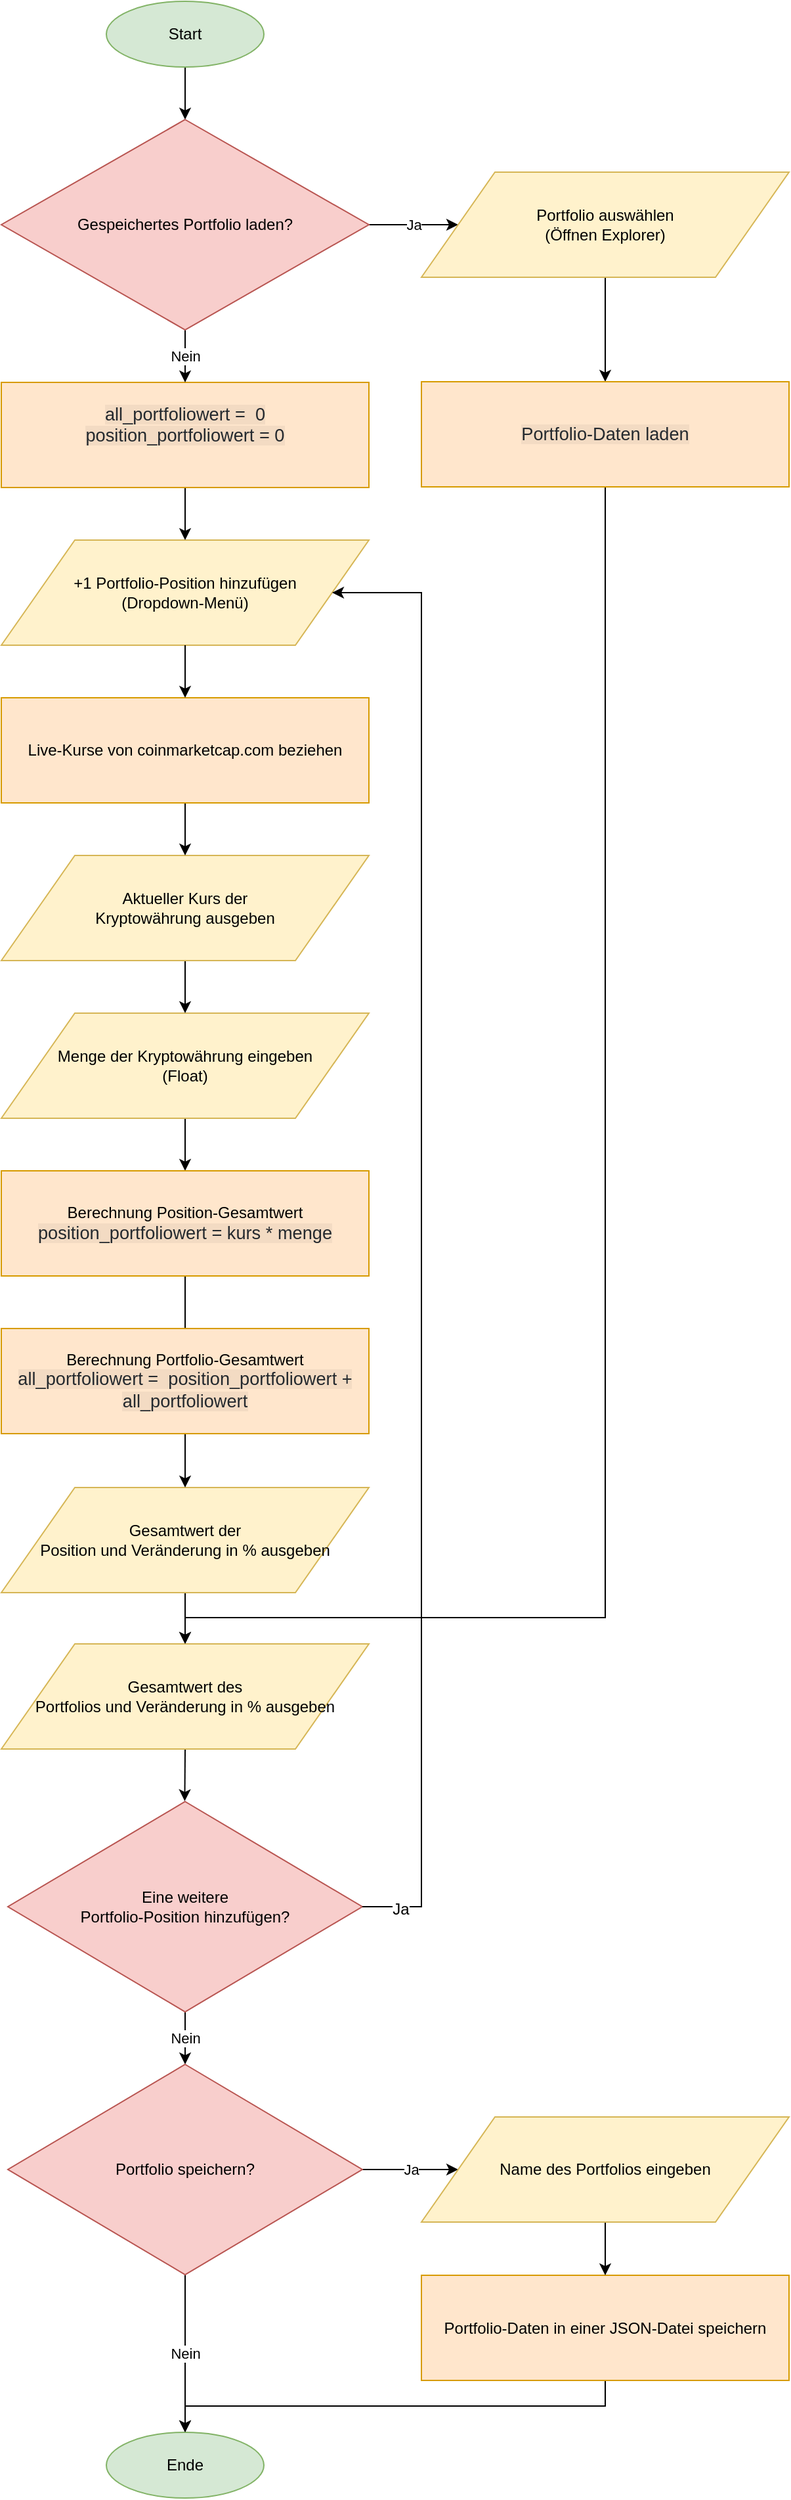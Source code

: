 <mxfile version="12.0.2" type="device" pages="1"><diagram id="6a731a19-8d31-9384-78a2-239565b7b9f0" name="Page-1"><mxGraphModel dx="2926" dy="2213" grid="1" gridSize="10" guides="1" tooltips="1" connect="1" arrows="1" fold="1" page="1" pageScale="1" pageWidth="1169" pageHeight="827" background="#ffffff" math="0" shadow="0"><root><mxCell id="0"/><mxCell id="1" parent="0"/><mxCell id="gQJBG_aihoFl0c_zbvvk-51" style="edgeStyle=orthogonalEdgeStyle;rounded=0;orthogonalLoop=1;jettySize=auto;html=1;exitX=0.5;exitY=1;exitDx=0;exitDy=0;entryX=0.5;entryY=0;entryDx=0;entryDy=0;" parent="1" source="RYur36kJQ92ts0cWK2WX-57" target="gQJBG_aihoFl0c_zbvvk-44" edge="1"><mxGeometry relative="1" as="geometry"/></mxCell><mxCell id="RYur36kJQ92ts0cWK2WX-57" value="Start" style="ellipse;whiteSpace=wrap;html=1;fillColor=#d5e8d4;strokeColor=#82b366;" parent="1" vertex="1"><mxGeometry x="240" y="-250" width="120" height="50" as="geometry"/></mxCell><mxCell id="Pkvh-YzWq8QNG8HU73ok-8" value="&lt;span style=&quot;white-space: normal&quot;&gt;+1 Portfolio-Position hinzufügen&lt;br&gt;(Dropdown-Menü)&lt;/span&gt;" style="shape=parallelogram;perimeter=parallelogramPerimeter;whiteSpace=wrap;html=1;fillColor=#fff2cc;strokeColor=#d6b656;" parent="1" vertex="1"><mxGeometry x="160" y="160" width="280" height="80" as="geometry"/></mxCell><mxCell id="gQJBG_aihoFl0c_zbvvk-7" style="edgeStyle=orthogonalEdgeStyle;rounded=0;orthogonalLoop=1;jettySize=auto;html=1;exitX=0.5;exitY=1;exitDx=0;exitDy=0;entryX=0.5;entryY=0;entryDx=0;entryDy=0;" parent="1" source="Pkvh-YzWq8QNG8HU73ok-9" target="gQJBG_aihoFl0c_zbvvk-6" edge="1"><mxGeometry relative="1" as="geometry"/></mxCell><mxCell id="Pkvh-YzWq8QNG8HU73ok-9" value="&lt;span style=&quot;white-space: normal&quot;&gt;Menge der Kryptowährung eingeben&lt;br&gt;(Float)&lt;br&gt;&lt;/span&gt;" style="shape=parallelogram;perimeter=parallelogramPerimeter;whiteSpace=wrap;html=1;fillColor=#fff2cc;strokeColor=#d6b656;" parent="1" vertex="1"><mxGeometry x="160" y="520" width="280" height="80" as="geometry"/></mxCell><mxCell id="gQJBG_aihoFl0c_zbvvk-4" style="edgeStyle=orthogonalEdgeStyle;rounded=0;orthogonalLoop=1;jettySize=auto;html=1;exitX=0.5;exitY=1;exitDx=0;exitDy=0;entryX=0.5;entryY=0;entryDx=0;entryDy=0;" parent="1" source="Pkvh-YzWq8QNG8HU73ok-12" target="Pkvh-YzWq8QNG8HU73ok-9" edge="1"><mxGeometry relative="1" as="geometry"/></mxCell><mxCell id="Pkvh-YzWq8QNG8HU73ok-12" value="Aktueller Kurs der &lt;br&gt;Kryptowährung ausgeben" style="shape=parallelogram;perimeter=parallelogramPerimeter;whiteSpace=wrap;html=1;fillColor=#fff2cc;strokeColor=#d6b656;" parent="1" vertex="1"><mxGeometry x="160" y="400" width="280" height="80" as="geometry"/></mxCell><mxCell id="gQJBG_aihoFl0c_zbvvk-26" style="edgeStyle=orthogonalEdgeStyle;rounded=0;orthogonalLoop=1;jettySize=auto;html=1;exitX=0.5;exitY=1;exitDx=0;exitDy=0;entryX=0.5;entryY=0;entryDx=0;entryDy=0;" parent="1" source="Pkvh-YzWq8QNG8HU73ok-17" target="gQJBG_aihoFl0c_zbvvk-23" edge="1"><mxGeometry relative="1" as="geometry"/></mxCell><mxCell id="Pkvh-YzWq8QNG8HU73ok-17" value="Gesamtwert der&lt;br&gt;Position und Veränderung in % ausgeben" style="shape=parallelogram;perimeter=parallelogramPerimeter;whiteSpace=wrap;html=1;fillColor=#fff2cc;strokeColor=#d6b656;" parent="1" vertex="1"><mxGeometry x="160" y="881" width="280" height="80" as="geometry"/></mxCell><mxCell id="gQJBG_aihoFl0c_zbvvk-3" style="edgeStyle=orthogonalEdgeStyle;rounded=0;orthogonalLoop=1;jettySize=auto;html=1;exitX=0.5;exitY=1;exitDx=0;exitDy=0;entryX=0.5;entryY=0;entryDx=0;entryDy=0;" parent="1" source="Pkvh-YzWq8QNG8HU73ok-1" target="Pkvh-YzWq8QNG8HU73ok-12" edge="1"><mxGeometry relative="1" as="geometry"/></mxCell><mxCell id="Pkvh-YzWq8QNG8HU73ok-1" value="Live-Kurse von coinmarketcap.com beziehen" style="shape=process;whiteSpace=wrap;html=1;backgroundOutline=1;fillColor=#ffe6cc;strokeColor=#d79b00;size=0;" parent="1" vertex="1"><mxGeometry x="160" y="280" width="280" height="80" as="geometry"/></mxCell><mxCell id="gQJBG_aihoFl0c_zbvvk-1" style="edgeStyle=orthogonalEdgeStyle;rounded=0;orthogonalLoop=1;jettySize=auto;html=1;exitX=0.5;exitY=1;exitDx=0;exitDy=0;entryX=0.5;entryY=0;entryDx=0;entryDy=0;" parent="1" source="Pkvh-YzWq8QNG8HU73ok-8" target="Pkvh-YzWq8QNG8HU73ok-1" edge="1"><mxGeometry relative="1" as="geometry"><mxPoint x="300" y="220" as="sourcePoint"/><mxPoint x="300" y="343" as="targetPoint"/></mxGeometry></mxCell><mxCell id="gQJBG_aihoFl0c_zbvvk-8" style="edgeStyle=orthogonalEdgeStyle;rounded=0;orthogonalLoop=1;jettySize=auto;html=1;exitX=0.5;exitY=1;exitDx=0;exitDy=0;entryX=0.5;entryY=0;entryDx=0;entryDy=0;" parent="1" source="gQJBG_aihoFl0c_zbvvk-6" target="Pkvh-YzWq8QNG8HU73ok-17" edge="1"><mxGeometry relative="1" as="geometry"/></mxCell><mxCell id="gQJBG_aihoFl0c_zbvvk-6" value="&lt;span style=&quot;white-space: normal&quot;&gt;Berechnung Position-Gesamtwert&lt;br&gt;&lt;/span&gt;&lt;span style=&quot;color: rgb(36 , 41 , 46) ; font-family: , &amp;#34;consolas&amp;#34; , &amp;#34;liberation mono&amp;#34; , &amp;#34;menlo&amp;#34; , monospace ; font-size: 13.6px ; background-color: rgba(27 , 31 , 35 , 0.05)&quot;&gt;position_portfoliowert = kurs * menge&lt;/span&gt;&lt;span style=&quot;white-space: normal&quot;&gt;&lt;br&gt;&lt;/span&gt;" style="shape=process;whiteSpace=wrap;html=1;backgroundOutline=1;fillColor=#ffe6cc;strokeColor=#d79b00;size=0;" parent="1" vertex="1"><mxGeometry x="160" y="640" width="280" height="80" as="geometry"/></mxCell><mxCell id="gQJBG_aihoFl0c_zbvvk-36" value="Nein" style="edgeStyle=orthogonalEdgeStyle;rounded=0;orthogonalLoop=1;jettySize=auto;html=1;exitX=0.5;exitY=1;exitDx=0;exitDy=0;entryX=0.5;entryY=0;entryDx=0;entryDy=0;" parent="1" source="gQJBG_aihoFl0c_zbvvk-9" target="gQJBG_aihoFl0c_zbvvk-15" edge="1"><mxGeometry relative="1" as="geometry"/></mxCell><mxCell id="gQJBG_aihoFl0c_zbvvk-9" value="Eine weitere &lt;br&gt;Portfolio-Position hinzufügen?" style="rhombus;whiteSpace=wrap;html=1;fillColor=#f8cecc;strokeColor=#b85450;" parent="1" vertex="1"><mxGeometry x="165" y="1120" width="270" height="160" as="geometry"/></mxCell><mxCell id="gQJBG_aihoFl0c_zbvvk-17" value="Nein" style="edgeStyle=orthogonalEdgeStyle;rounded=0;orthogonalLoop=1;jettySize=auto;html=1;exitX=0.5;exitY=1;exitDx=0;exitDy=0;entryX=0.5;entryY=0;entryDx=0;entryDy=0;" parent="1" source="gQJBG_aihoFl0c_zbvvk-15" target="gQJBG_aihoFl0c_zbvvk-16" edge="1"><mxGeometry relative="1" as="geometry"/></mxCell><mxCell id="gQJBG_aihoFl0c_zbvvk-41" value="Ja" style="edgeStyle=orthogonalEdgeStyle;rounded=0;orthogonalLoop=1;jettySize=auto;html=1;exitX=1;exitY=0.5;exitDx=0;exitDy=0;entryX=0;entryY=0.5;entryDx=0;entryDy=0;" parent="1" source="gQJBG_aihoFl0c_zbvvk-15" target="gQJBG_aihoFl0c_zbvvk-58" edge="1"><mxGeometry relative="1" as="geometry"/></mxCell><mxCell id="gQJBG_aihoFl0c_zbvvk-15" value="Portfolio speichern?" style="rhombus;whiteSpace=wrap;html=1;fillColor=#f8cecc;strokeColor=#b85450;" parent="1" vertex="1"><mxGeometry x="165" y="1320" width="270" height="160" as="geometry"/></mxCell><mxCell id="gQJBG_aihoFl0c_zbvvk-16" value="Ende" style="ellipse;whiteSpace=wrap;html=1;fillColor=#d5e8d4;strokeColor=#82b366;" parent="1" vertex="1"><mxGeometry x="240" y="1600" width="120" height="50" as="geometry"/></mxCell><mxCell id="gQJBG_aihoFl0c_zbvvk-35" style="edgeStyle=orthogonalEdgeStyle;rounded=0;orthogonalLoop=1;jettySize=auto;html=1;exitX=0.5;exitY=1;exitDx=0;exitDy=0;entryX=0.5;entryY=0;entryDx=0;entryDy=0;" parent="1" source="gQJBG_aihoFl0c_zbvvk-23" edge="1"><mxGeometry relative="1" as="geometry"><mxPoint x="299.706" y="1119.647" as="targetPoint"/></mxGeometry></mxCell><mxCell id="gQJBG_aihoFl0c_zbvvk-23" value="Gesamtwert des&lt;br&gt;Portfolios und Veränderung in % ausgeben" style="shape=parallelogram;perimeter=parallelogramPerimeter;whiteSpace=wrap;html=1;fillColor=#fff2cc;strokeColor=#d6b656;" parent="1" vertex="1"><mxGeometry x="160" y="1000" width="280" height="80" as="geometry"/></mxCell><mxCell id="gQJBG_aihoFl0c_zbvvk-25" value="&lt;span style=&quot;white-space: normal&quot;&gt;Berechnung Portfolio-Gesamtwert&lt;br&gt;&lt;/span&gt;&lt;span style=&quot;color: rgb(36 , 41 , 46) ; font-family: , &amp;#34;consolas&amp;#34; , &amp;#34;liberation mono&amp;#34; , &amp;#34;menlo&amp;#34; , monospace ; font-size: 13.6px ; background-color: rgba(27 , 31 , 35 , 0.05)&quot;&gt;all_portfoliowert =&amp;nbsp; position_portfoliowert + all_portfoliowert&lt;/span&gt;&lt;span style=&quot;white-space: normal&quot;&gt;&lt;br&gt;&lt;/span&gt;" style="shape=process;whiteSpace=wrap;html=1;backgroundOutline=1;fillColor=#ffe6cc;strokeColor=#d79b00;size=0;" parent="1" vertex="1"><mxGeometry x="160" y="760" width="280" height="80" as="geometry"/></mxCell><mxCell id="gQJBG_aihoFl0c_zbvvk-50" style="edgeStyle=orthogonalEdgeStyle;rounded=0;orthogonalLoop=1;jettySize=auto;html=1;exitX=0.5;exitY=1;exitDx=0;exitDy=0;entryX=0.5;entryY=0;entryDx=0;entryDy=0;" parent="1" source="gQJBG_aihoFl0c_zbvvk-29" target="Pkvh-YzWq8QNG8HU73ok-8" edge="1"><mxGeometry relative="1" as="geometry"/></mxCell><mxCell id="gQJBG_aihoFl0c_zbvvk-29" value="&lt;span style=&quot;color: rgb(36 , 41 , 46) ; font-family: , &amp;#34;consolas&amp;#34; , &amp;#34;liberation mono&amp;#34; , &amp;#34;menlo&amp;#34; , monospace ; font-size: 13.6px ; background-color: rgba(27 , 31 , 35 , 0.05)&quot;&gt;all_portfoliowert =&amp;nbsp; 0&lt;br&gt;&lt;/span&gt;&lt;span style=&quot;color: rgb(36 , 41 , 46) ; font-size: 13.6px ; background-color: rgba(27 , 31 , 35 , 0.05)&quot;&gt;position_portfoliowert = 0&lt;/span&gt;&lt;span style=&quot;color: rgb(36 , 41 , 46) ; font-family: , &amp;#34;consolas&amp;#34; , &amp;#34;liberation mono&amp;#34; , &amp;#34;menlo&amp;#34; , monospace ; font-size: 13.6px ; background-color: rgba(27 , 31 , 35 , 0.05)&quot;&gt;&lt;br&gt;&lt;/span&gt;&lt;span style=&quot;white-space: normal&quot;&gt;&lt;br&gt;&lt;/span&gt;" style="shape=process;whiteSpace=wrap;html=1;backgroundOutline=1;fillColor=#ffe6cc;strokeColor=#d79b00;size=0;" parent="1" vertex="1"><mxGeometry x="160" y="40" width="280" height="80" as="geometry"/></mxCell><mxCell id="gQJBG_aihoFl0c_zbvvk-60" style="edgeStyle=orthogonalEdgeStyle;rounded=0;orthogonalLoop=1;jettySize=auto;html=1;exitX=0.5;exitY=1;exitDx=0;exitDy=0;entryX=0.5;entryY=0;entryDx=0;entryDy=0;" parent="1" source="gQJBG_aihoFl0c_zbvvk-38" target="gQJBG_aihoFl0c_zbvvk-16" edge="1"><mxGeometry relative="1" as="geometry"><Array as="points"><mxPoint x="620" y="1580"/><mxPoint x="300" y="1580"/></Array></mxGeometry></mxCell><mxCell id="gQJBG_aihoFl0c_zbvvk-38" value="&lt;span style=&quot;white-space: normal&quot;&gt;Portfolio-Daten in einer JSON-Datei speichern&lt;br&gt;&lt;/span&gt;" style="shape=process;whiteSpace=wrap;html=1;backgroundOutline=1;fillColor=#ffe6cc;strokeColor=#d79b00;size=0;" parent="1" vertex="1"><mxGeometry x="480" y="1480.5" width="280" height="80" as="geometry"/></mxCell><mxCell id="gQJBG_aihoFl0c_zbvvk-49" value="Nein" style="edgeStyle=orthogonalEdgeStyle;rounded=0;orthogonalLoop=1;jettySize=auto;html=1;exitX=0.5;exitY=1;exitDx=0;exitDy=0;entryX=0.5;entryY=0;entryDx=0;entryDy=0;" parent="1" source="gQJBG_aihoFl0c_zbvvk-44" target="gQJBG_aihoFl0c_zbvvk-29" edge="1"><mxGeometry relative="1" as="geometry"/></mxCell><mxCell id="gQJBG_aihoFl0c_zbvvk-54" value="Ja" style="edgeStyle=orthogonalEdgeStyle;rounded=0;orthogonalLoop=1;jettySize=auto;html=1;exitX=1;exitY=0.5;exitDx=0;exitDy=0;entryX=0;entryY=0.5;entryDx=0;entryDy=0;" parent="1" source="gQJBG_aihoFl0c_zbvvk-44" target="gQJBG_aihoFl0c_zbvvk-53" edge="1"><mxGeometry relative="1" as="geometry"/></mxCell><mxCell id="gQJBG_aihoFl0c_zbvvk-44" value="Gespeichertes Portfolio laden?" style="rhombus;whiteSpace=wrap;html=1;fillColor=#f8cecc;strokeColor=#b85450;" parent="1" vertex="1"><mxGeometry x="160" y="-160" width="280" height="160" as="geometry"/></mxCell><mxCell id="gQJBG_aihoFl0c_zbvvk-45" style="edgeStyle=orthogonalEdgeStyle;rounded=0;orthogonalLoop=1;jettySize=auto;html=1;exitX=1;exitY=0.5;exitDx=0;exitDy=0;entryX=1;entryY=0.5;entryDx=0;entryDy=0;" parent="1" source="gQJBG_aihoFl0c_zbvvk-9" target="Pkvh-YzWq8QNG8HU73ok-8" edge="1"><mxGeometry relative="1" as="geometry"><mxPoint x="435" y="1199.647" as="sourcePoint"/><mxPoint x="411.471" y="199.647" as="targetPoint"/><Array as="points"><mxPoint x="480" y="1200"/><mxPoint x="480" y="200"/></Array></mxGeometry></mxCell><mxCell id="gQJBG_aihoFl0c_zbvvk-46" value="Ja" style="text;html=1;resizable=0;points=[];align=center;verticalAlign=middle;labelBackgroundColor=#ffffff;" parent="gQJBG_aihoFl0c_zbvvk-45" vertex="1" connectable="0"><mxGeometry x="-0.914" y="4" relative="1" as="geometry"><mxPoint x="-12.5" y="4.5" as="offset"/></mxGeometry></mxCell><mxCell id="gQJBG_aihoFl0c_zbvvk-56" style="edgeStyle=orthogonalEdgeStyle;rounded=0;orthogonalLoop=1;jettySize=auto;html=1;exitX=0.5;exitY=1;exitDx=0;exitDy=0;entryX=0.5;entryY=0;entryDx=0;entryDy=0;" parent="1" source="gQJBG_aihoFl0c_zbvvk-53" target="gQJBG_aihoFl0c_zbvvk-55" edge="1"><mxGeometry relative="1" as="geometry"/></mxCell><mxCell id="gQJBG_aihoFl0c_zbvvk-53" value="Portfolio auswählen&lt;br&gt;(Öffnen Explorer)" style="shape=parallelogram;perimeter=parallelogramPerimeter;whiteSpace=wrap;html=1;fillColor=#fff2cc;strokeColor=#d6b656;" parent="1" vertex="1"><mxGeometry x="480" y="-120" width="280" height="80" as="geometry"/></mxCell><mxCell id="gQJBG_aihoFl0c_zbvvk-57" style="edgeStyle=orthogonalEdgeStyle;rounded=0;orthogonalLoop=1;jettySize=auto;html=1;exitX=0.5;exitY=1;exitDx=0;exitDy=0;entryX=0.5;entryY=0;entryDx=0;entryDy=0;" parent="1" source="gQJBG_aihoFl0c_zbvvk-55" target="gQJBG_aihoFl0c_zbvvk-23" edge="1"><mxGeometry relative="1" as="geometry"><Array as="points"><mxPoint x="620" y="980"/><mxPoint x="300" y="980"/></Array><mxPoint x="300" y="980" as="targetPoint"/></mxGeometry></mxCell><mxCell id="gQJBG_aihoFl0c_zbvvk-55" value="&lt;span style=&quot;white-space: normal&quot;&gt;&lt;font color=&quot;#24292e&quot;&gt;&lt;span style=&quot;font-size: 13.6px ; background-color: rgba(27 , 31 , 35 , 0.05)&quot;&gt;Portfolio-Daten laden&lt;/span&gt;&lt;/font&gt;&lt;br&gt;&lt;/span&gt;" style="shape=process;whiteSpace=wrap;html=1;backgroundOutline=1;fillColor=#ffe6cc;strokeColor=#d79b00;size=0;" parent="1" vertex="1"><mxGeometry x="480" y="39.5" width="280" height="80" as="geometry"/></mxCell><mxCell id="gQJBG_aihoFl0c_zbvvk-59" style="edgeStyle=orthogonalEdgeStyle;rounded=0;orthogonalLoop=1;jettySize=auto;html=1;exitX=0.5;exitY=1;exitDx=0;exitDy=0;entryX=0.5;entryY=0;entryDx=0;entryDy=0;" parent="1" source="gQJBG_aihoFl0c_zbvvk-58" target="gQJBG_aihoFl0c_zbvvk-38" edge="1"><mxGeometry relative="1" as="geometry"/></mxCell><mxCell id="gQJBG_aihoFl0c_zbvvk-58" value="Name des Portfolios eingeben" style="shape=parallelogram;perimeter=parallelogramPerimeter;whiteSpace=wrap;html=1;fillColor=#fff2cc;strokeColor=#d6b656;" parent="1" vertex="1"><mxGeometry x="480" y="1360" width="280" height="80" as="geometry"/></mxCell></root></mxGraphModel></diagram></mxfile>